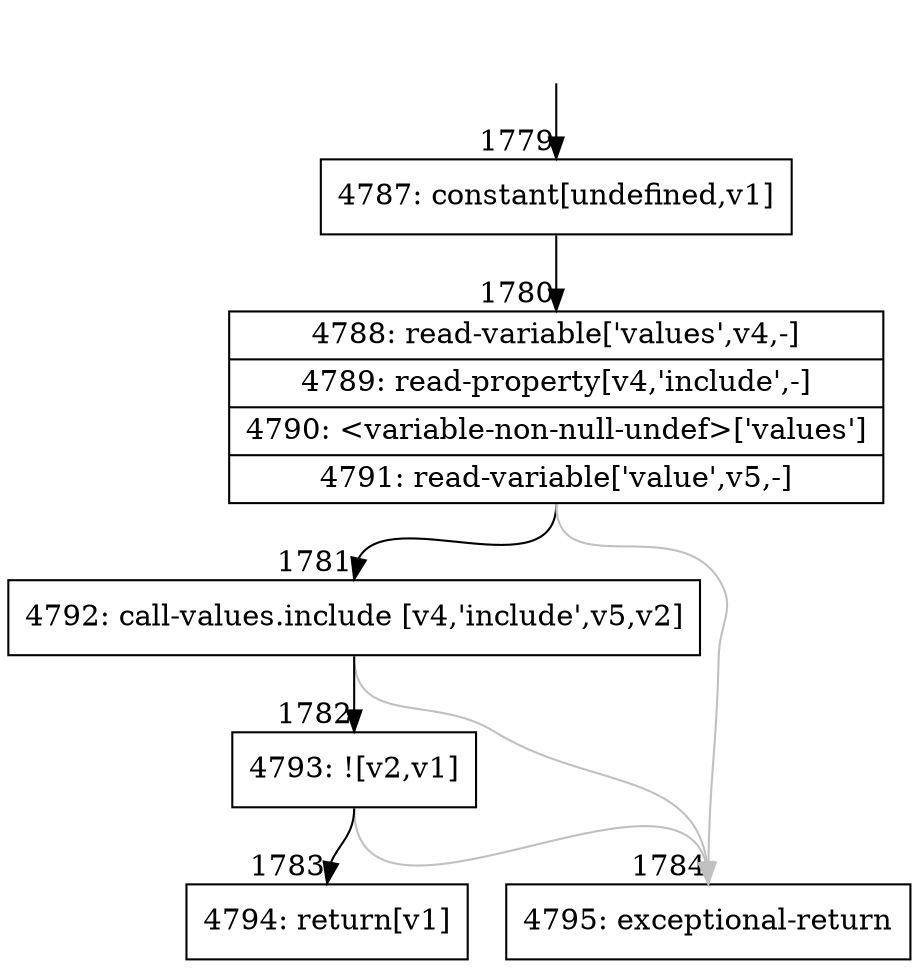 digraph {
rankdir="TD"
BB_entry164[shape=none,label=""];
BB_entry164 -> BB1779 [tailport=s, headport=n, headlabel="    1779"]
BB1779 [shape=record label="{4787: constant[undefined,v1]}" ] 
BB1779 -> BB1780 [tailport=s, headport=n, headlabel="      1780"]
BB1780 [shape=record label="{4788: read-variable['values',v4,-]|4789: read-property[v4,'include',-]|4790: \<variable-non-null-undef\>['values']|4791: read-variable['value',v5,-]}" ] 
BB1780 -> BB1781 [tailport=s, headport=n, headlabel="      1781"]
BB1780 -> BB1784 [tailport=s, headport=n, color=gray, headlabel="      1784"]
BB1781 [shape=record label="{4792: call-values.include [v4,'include',v5,v2]}" ] 
BB1781 -> BB1782 [tailport=s, headport=n, headlabel="      1782"]
BB1781 -> BB1784 [tailport=s, headport=n, color=gray]
BB1782 [shape=record label="{4793: ![v2,v1]}" ] 
BB1782 -> BB1783 [tailport=s, headport=n, headlabel="      1783"]
BB1782 -> BB1784 [tailport=s, headport=n, color=gray]
BB1783 [shape=record label="{4794: return[v1]}" ] 
BB1784 [shape=record label="{4795: exceptional-return}" ] 
//#$~ 1160
}
